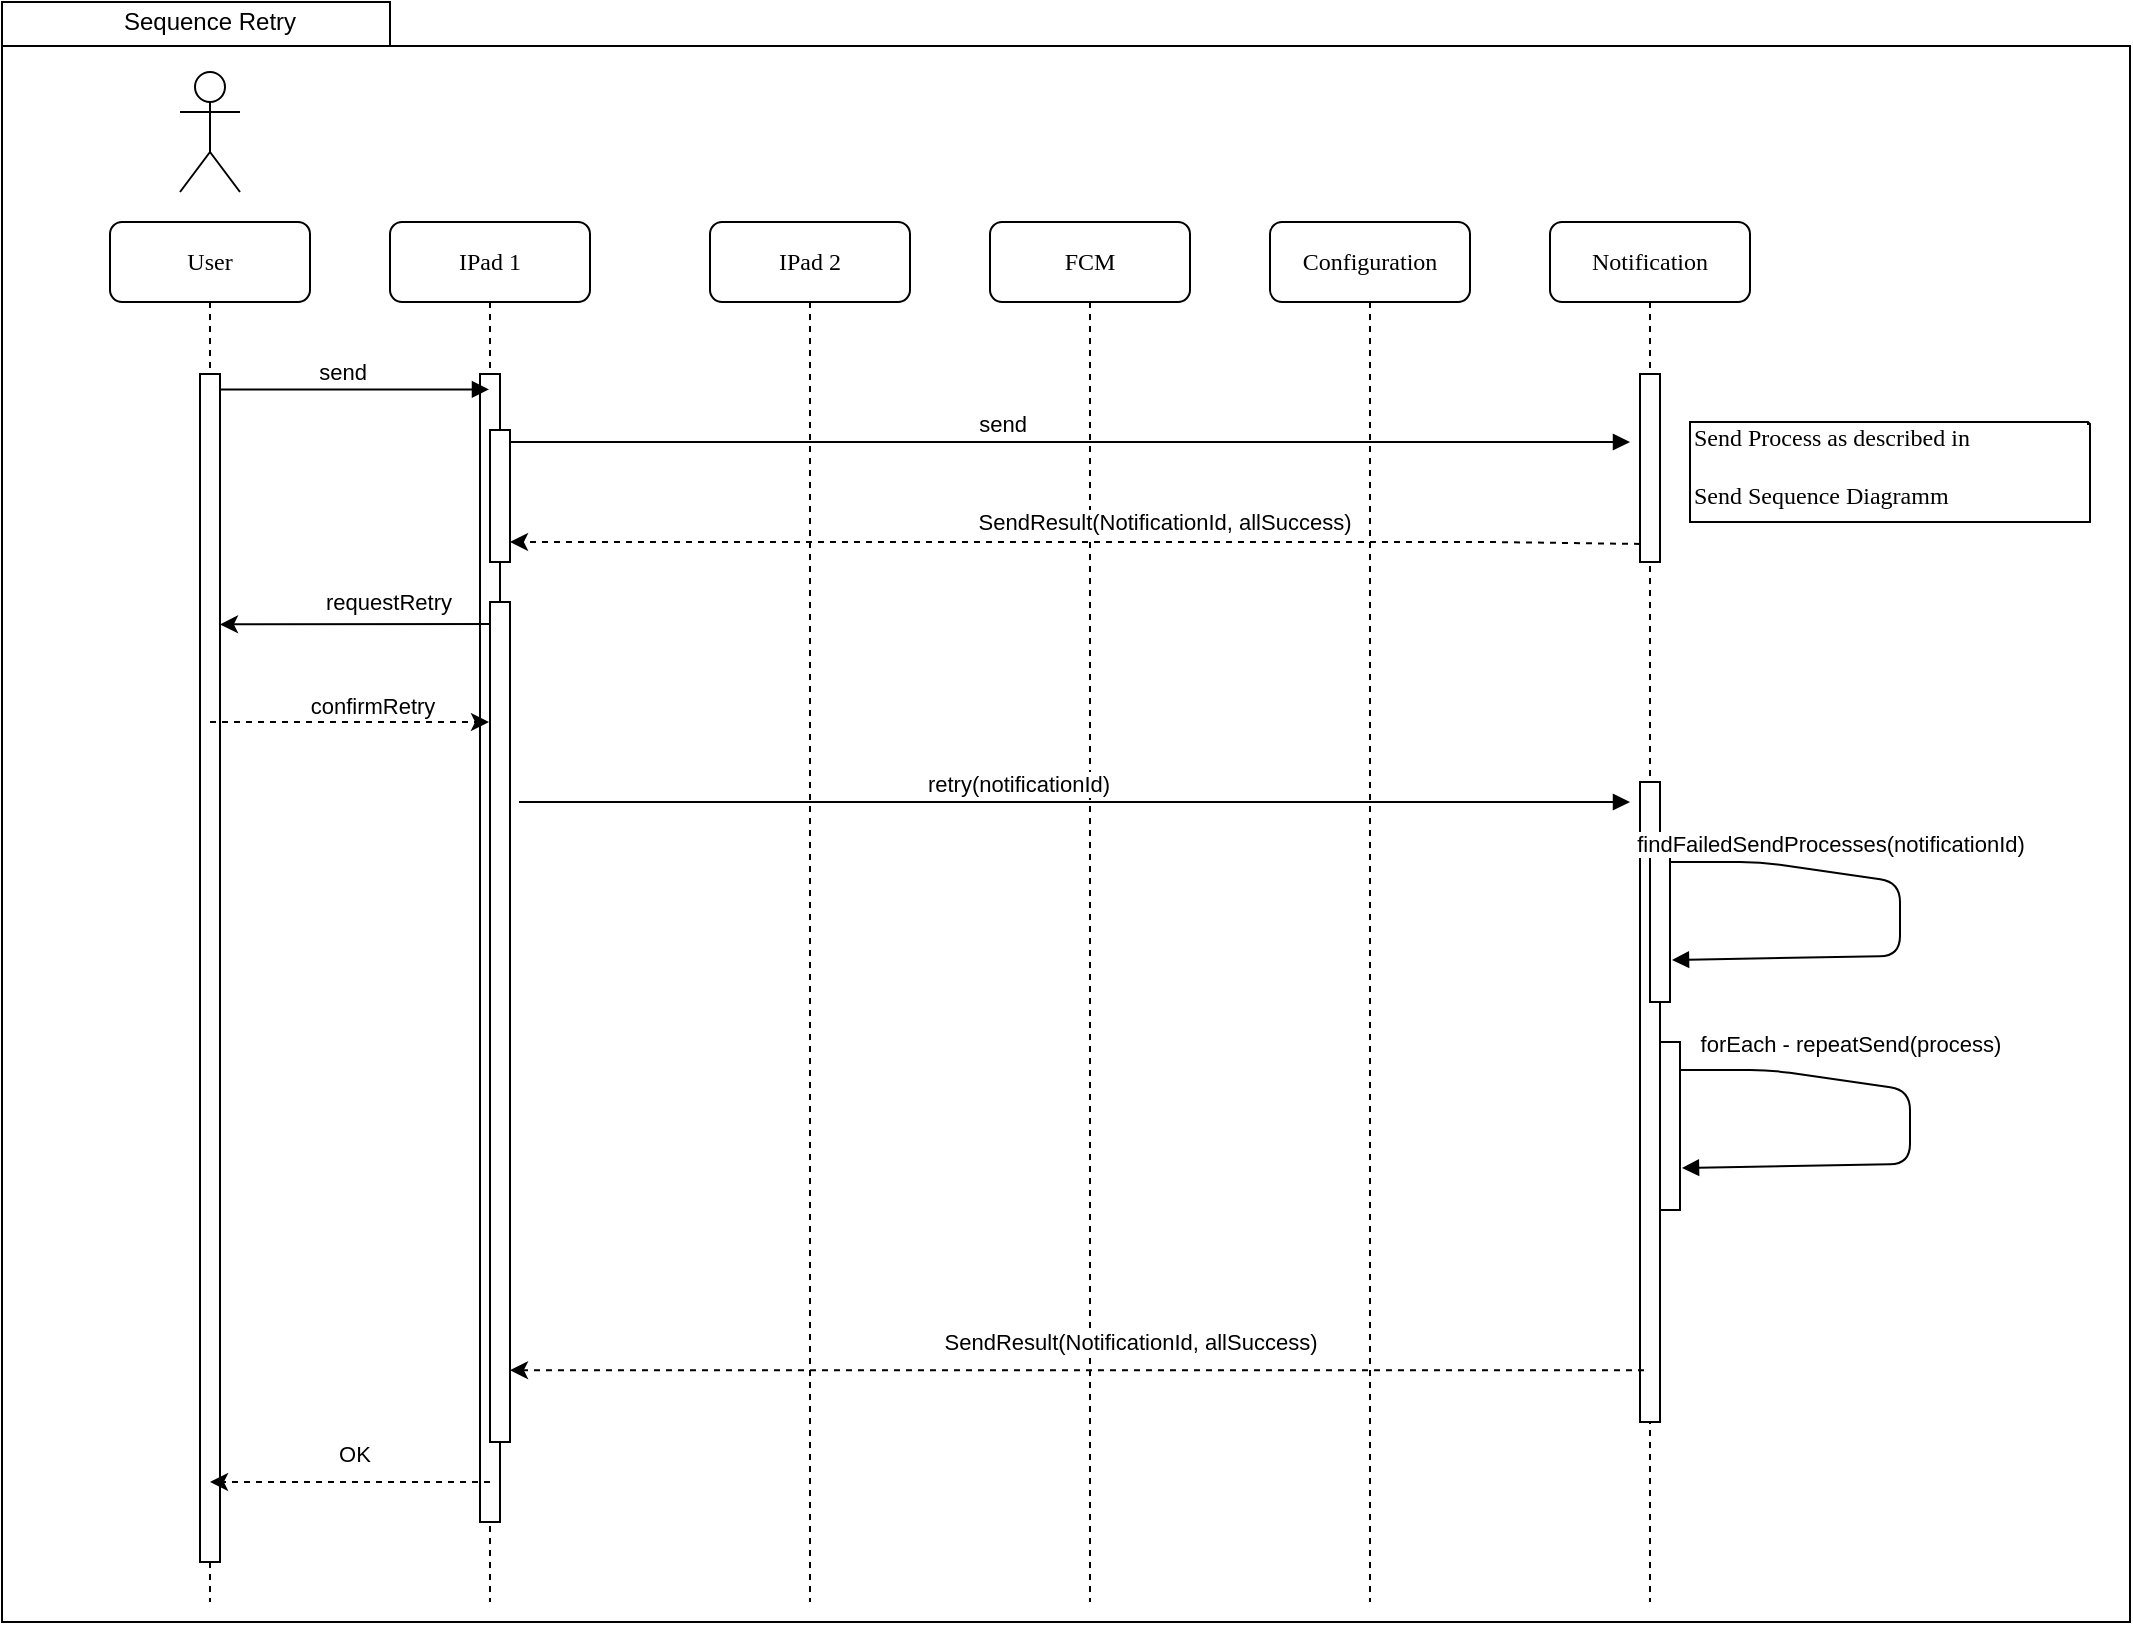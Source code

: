 <mxfile version="14.8.6" type="device"><diagram name="Page-1" id="13e1069c-82ec-6db2-03f1-153e76fe0fe0"><mxGraphModel dx="1605" dy="1703" grid="1" gridSize="10" guides="1" tooltips="1" connect="1" arrows="1" fold="1" page="1" pageScale="1" pageWidth="1100" pageHeight="850" background="none" math="0" shadow="0"><root><mxCell id="0"/><mxCell id="1" parent="0"/><mxCell id="7baba1c4bc27f4b0-2" value="IPad 1" style="shape=umlLifeline;perimeter=lifelinePerimeter;whiteSpace=wrap;html=1;container=1;collapsible=0;recursiveResize=0;outlineConnect=0;rounded=1;shadow=0;comic=0;labelBackgroundColor=none;strokeWidth=1;fontFamily=Verdana;fontSize=12;align=center;" parent="1" vertex="1"><mxGeometry x="240" y="80" width="100" height="690" as="geometry"/></mxCell><mxCell id="7baba1c4bc27f4b0-19" value="" style="html=1;points=[];perimeter=orthogonalPerimeter;rounded=0;shadow=0;comic=0;labelBackgroundColor=none;strokeWidth=1;fontFamily=Verdana;fontSize=12;align=center;" parent="7baba1c4bc27f4b0-2" vertex="1"><mxGeometry x="45" y="76" width="10" height="574" as="geometry"/></mxCell><mxCell id="7baba1c4bc27f4b0-3" value="IPad 2" style="shape=umlLifeline;perimeter=lifelinePerimeter;whiteSpace=wrap;html=1;container=1;collapsible=0;recursiveResize=0;outlineConnect=0;rounded=1;shadow=0;comic=0;labelBackgroundColor=none;strokeWidth=1;fontFamily=Verdana;fontSize=12;align=center;" parent="1" vertex="1"><mxGeometry x="400" y="80" width="100" height="690" as="geometry"/></mxCell><mxCell id="7baba1c4bc27f4b0-4" value="FCM" style="shape=umlLifeline;perimeter=lifelinePerimeter;whiteSpace=wrap;html=1;container=1;collapsible=0;recursiveResize=0;outlineConnect=0;rounded=1;shadow=0;comic=0;labelBackgroundColor=none;strokeWidth=1;fontFamily=Verdana;fontSize=12;align=center;" parent="1" vertex="1"><mxGeometry x="540" y="80" width="100" height="690" as="geometry"/></mxCell><mxCell id="7baba1c4bc27f4b0-5" value="Configuration" style="shape=umlLifeline;perimeter=lifelinePerimeter;whiteSpace=wrap;html=1;container=1;collapsible=0;recursiveResize=0;outlineConnect=0;rounded=1;shadow=0;comic=0;labelBackgroundColor=none;strokeWidth=1;fontFamily=Verdana;fontSize=12;align=center;" parent="1" vertex="1"><mxGeometry x="680" y="80" width="100" height="690" as="geometry"/></mxCell><mxCell id="7baba1c4bc27f4b0-6" value="Notification" style="shape=umlLifeline;perimeter=lifelinePerimeter;whiteSpace=wrap;html=1;container=1;collapsible=0;recursiveResize=0;outlineConnect=0;rounded=1;shadow=0;comic=0;labelBackgroundColor=none;strokeWidth=1;fontFamily=Verdana;fontSize=12;align=center;" parent="1" vertex="1"><mxGeometry x="820" y="80" width="100" height="690" as="geometry"/></mxCell><mxCell id="7baba1c4bc27f4b0-8" value="User" style="shape=umlLifeline;perimeter=lifelinePerimeter;whiteSpace=wrap;html=1;container=1;collapsible=0;recursiveResize=0;outlineConnect=0;rounded=1;shadow=0;comic=0;labelBackgroundColor=none;strokeWidth=1;fontFamily=Verdana;fontSize=12;align=center;" parent="1" vertex="1"><mxGeometry x="100" y="80" width="100" height="690" as="geometry"/></mxCell><mxCell id="9bcTBCMJfKohe4Dhu1_I-21" value="" style="html=1;points=[];perimeter=orthogonalPerimeter;rounded=0;shadow=0;comic=0;labelBackgroundColor=none;strokeWidth=1;fontFamily=Verdana;fontSize=12;align=center;" parent="7baba1c4bc27f4b0-8" vertex="1"><mxGeometry x="45" y="76" width="10" height="594" as="geometry"/></mxCell><mxCell id="7baba1c4bc27f4b0-40" value="Send Process as described in&lt;br&gt;&lt;br&gt;Send Sequence Diagramm" style="shape=note;whiteSpace=wrap;html=1;size=1;verticalAlign=top;align=left;spacingTop=-6;rounded=0;shadow=0;comic=0;labelBackgroundColor=none;strokeWidth=1;fontFamily=Verdana;fontSize=12" parent="1" vertex="1"><mxGeometry x="890" y="180" width="200" height="50" as="geometry"/></mxCell><mxCell id="zDs0RLyhE4NNwDuETuvq-5" value="" style="html=1;points=[];perimeter=orthogonalPerimeter;rounded=0;shadow=0;comic=0;labelBackgroundColor=none;strokeWidth=1;fontFamily=Verdana;fontSize=12;align=center;" parent="1" vertex="1"><mxGeometry x="865" y="156" width="10" height="94" as="geometry"/></mxCell><mxCell id="9bcTBCMJfKohe4Dhu1_I-10" value="" style="endArrow=classic;html=1;dashed=1;exitX=0;exitY=0.904;exitDx=0;exitDy=0;exitPerimeter=0;" parent="1" source="zDs0RLyhE4NNwDuETuvq-5" edge="1"><mxGeometry width="50" height="50" relative="1" as="geometry"><mxPoint x="850" y="240" as="sourcePoint"/><mxPoint x="300" y="240" as="targetPoint"/><Array as="points"><mxPoint x="790.25" y="240"/></Array></mxGeometry></mxCell><mxCell id="9bcTBCMJfKohe4Dhu1_I-11" value="SendResult(NotificationId, allSuccess)" style="edgeLabel;html=1;align=center;verticalAlign=middle;resizable=0;points=[];" parent="9bcTBCMJfKohe4Dhu1_I-10" vertex="1" connectable="0"><mxGeometry x="-0.155" relative="1" as="geometry"><mxPoint y="-10" as="offset"/></mxGeometry></mxCell><mxCell id="9bcTBCMJfKohe4Dhu1_I-18" value="" style="shape=umlActor;verticalLabelPosition=bottom;verticalAlign=top;html=1;outlineConnect=0;" parent="1" vertex="1"><mxGeometry x="135" y="5" width="30" height="60" as="geometry"/></mxCell><mxCell id="zDs0RLyhE4NNwDuETuvq-6" value="send" style="html=1;verticalAlign=bottom;endArrow=block;exitX=1;exitY=0.013;exitDx=0;exitDy=0;exitPerimeter=0;" parent="1" source="9bcTBCMJfKohe4Dhu1_I-21" target="7baba1c4bc27f4b0-2" edge="1"><mxGeometry x="-0.103" width="80" relative="1" as="geometry"><mxPoint x="290" y="166" as="sourcePoint"/><mxPoint x="860" y="166" as="targetPoint"/><mxPoint as="offset"/></mxGeometry></mxCell><mxCell id="9bcTBCMJfKohe4Dhu1_I-22" value="send" style="html=1;verticalAlign=bottom;endArrow=block;" parent="1" source="7baba1c4bc27f4b0-2" edge="1"><mxGeometry x="-0.103" width="80" relative="1" as="geometry"><mxPoint x="290" y="190.002" as="sourcePoint"/><mxPoint x="860" y="190" as="targetPoint"/><mxPoint as="offset"/></mxGeometry></mxCell><mxCell id="9bcTBCMJfKohe4Dhu1_I-27" value="" style="endArrow=classic;html=1;" parent="1" edge="1"><mxGeometry width="50" height="50" relative="1" as="geometry"><mxPoint x="300" y="281" as="sourcePoint"/><mxPoint x="155" y="281.19" as="targetPoint"/></mxGeometry></mxCell><mxCell id="9bcTBCMJfKohe4Dhu1_I-28" value="requestRetry" style="edgeLabel;html=1;align=center;verticalAlign=middle;resizable=0;points=[];" parent="9bcTBCMJfKohe4Dhu1_I-27" vertex="1" connectable="0"><mxGeometry x="-0.191" y="-2" relative="1" as="geometry"><mxPoint x="-3" y="-9" as="offset"/></mxGeometry></mxCell><mxCell id="9bcTBCMJfKohe4Dhu1_I-29" value="" style="endArrow=classic;html=1;dashed=1;" parent="1" target="7baba1c4bc27f4b0-2" edge="1"><mxGeometry width="50" height="50" relative="1" as="geometry"><mxPoint x="150" y="330" as="sourcePoint"/><mxPoint x="200" y="280" as="targetPoint"/></mxGeometry></mxCell><mxCell id="9bcTBCMJfKohe4Dhu1_I-30" value="confirmRetry" style="edgeLabel;html=1;align=center;verticalAlign=middle;resizable=0;points=[];" parent="9bcTBCMJfKohe4Dhu1_I-29" vertex="1" connectable="0"><mxGeometry x="0.247" y="3" relative="1" as="geometry"><mxPoint x="-6" y="-5" as="offset"/></mxGeometry></mxCell><mxCell id="9bcTBCMJfKohe4Dhu1_I-31" value="" style="html=1;points=[];perimeter=orthogonalPerimeter;rounded=0;shadow=0;comic=0;labelBackgroundColor=none;strokeWidth=1;fontFamily=Verdana;fontSize=12;align=center;" parent="1" vertex="1"><mxGeometry x="290" y="184" width="10" height="66" as="geometry"/></mxCell><mxCell id="9bcTBCMJfKohe4Dhu1_I-32" value="" style="html=1;points=[];perimeter=orthogonalPerimeter;rounded=0;shadow=0;comic=0;labelBackgroundColor=none;strokeWidth=1;fontFamily=Verdana;fontSize=12;align=center;" parent="1" vertex="1"><mxGeometry x="290" y="270" width="10" height="420" as="geometry"/></mxCell><mxCell id="9bcTBCMJfKohe4Dhu1_I-33" value="retry(notificationId)" style="html=1;verticalAlign=bottom;endArrow=block;" parent="1" edge="1"><mxGeometry x="-0.103" width="80" relative="1" as="geometry"><mxPoint x="304.5" y="370" as="sourcePoint"/><mxPoint x="860" y="370" as="targetPoint"/><mxPoint as="offset"/></mxGeometry></mxCell><mxCell id="9bcTBCMJfKohe4Dhu1_I-34" value="" style="html=1;points=[];perimeter=orthogonalPerimeter;rounded=0;shadow=0;comic=0;labelBackgroundColor=none;strokeWidth=1;fontFamily=Verdana;fontSize=12;align=center;" parent="1" vertex="1"><mxGeometry x="865" y="360" width="10" height="320" as="geometry"/></mxCell><mxCell id="9bcTBCMJfKohe4Dhu1_I-35" value="" style="html=1;points=[];perimeter=orthogonalPerimeter;rounded=0;shadow=0;comic=0;labelBackgroundColor=none;strokeWidth=1;fontFamily=Verdana;fontSize=12;align=center;" parent="1" vertex="1"><mxGeometry x="870" y="386" width="10" height="84" as="geometry"/></mxCell><mxCell id="9bcTBCMJfKohe4Dhu1_I-36" value="findFailedSendProcesses(notificationId)" style="html=1;verticalAlign=bottom;endArrow=block;entryX=1.1;entryY=0.67;entryDx=0;entryDy=0;entryPerimeter=0;" parent="1" edge="1"><mxGeometry x="-0.403" y="5" width="80" relative="1" as="geometry"><mxPoint x="880" y="400" as="sourcePoint"/><mxPoint x="881" y="448.98" as="targetPoint"/><mxPoint as="offset"/><Array as="points"><mxPoint x="925" y="400"/><mxPoint x="995" y="410"/><mxPoint x="995" y="447"/></Array></mxGeometry></mxCell><mxCell id="9bcTBCMJfKohe4Dhu1_I-37" value="" style="html=1;points=[];perimeter=orthogonalPerimeter;rounded=0;shadow=0;comic=0;labelBackgroundColor=none;strokeWidth=1;fontFamily=Verdana;fontSize=12;align=center;" parent="1" vertex="1"><mxGeometry x="875" y="490" width="10" height="84" as="geometry"/></mxCell><mxCell id="9bcTBCMJfKohe4Dhu1_I-38" value="forEach - repeatSend(process)" style="html=1;verticalAlign=bottom;endArrow=block;entryX=1.1;entryY=0.67;entryDx=0;entryDy=0;entryPerimeter=0;" parent="1" edge="1"><mxGeometry x="-0.37" y="10" width="80" relative="1" as="geometry"><mxPoint x="885" y="504" as="sourcePoint"/><mxPoint x="886" y="552.98" as="targetPoint"/><mxPoint as="offset"/><Array as="points"><mxPoint x="930" y="504"/><mxPoint x="1000" y="514"/><mxPoint x="1000" y="551"/></Array></mxGeometry></mxCell><mxCell id="9bcTBCMJfKohe4Dhu1_I-39" value="" style="endArrow=classic;html=1;dashed=1;exitX=0.2;exitY=0.919;exitDx=0;exitDy=0;exitPerimeter=0;" parent="1" source="9bcTBCMJfKohe4Dhu1_I-34" target="9bcTBCMJfKohe4Dhu1_I-32" edge="1"><mxGeometry width="50" height="50" relative="1" as="geometry"><mxPoint x="640" y="470" as="sourcePoint"/><mxPoint x="690" y="420" as="targetPoint"/></mxGeometry></mxCell><mxCell id="9bcTBCMJfKohe4Dhu1_I-40" value="SendResult(NotificationId, allSuccess)" style="edgeLabel;html=1;align=center;verticalAlign=middle;resizable=0;points=[];" parent="9bcTBCMJfKohe4Dhu1_I-39" vertex="1" connectable="0"><mxGeometry x="-0.115" y="1" relative="1" as="geometry"><mxPoint x="-6" y="-15" as="offset"/></mxGeometry></mxCell><mxCell id="9bcTBCMJfKohe4Dhu1_I-41" value="" style="endArrow=classic;html=1;dashed=1;" parent="1" edge="1"><mxGeometry width="50" height="50" relative="1" as="geometry"><mxPoint x="290" y="710" as="sourcePoint"/><mxPoint x="150" y="710.0" as="targetPoint"/></mxGeometry></mxCell><mxCell id="9bcTBCMJfKohe4Dhu1_I-42" value="OK" style="edgeLabel;html=1;align=center;verticalAlign=middle;resizable=0;points=[];" parent="9bcTBCMJfKohe4Dhu1_I-41" vertex="1" connectable="0"><mxGeometry x="-0.115" y="1" relative="1" as="geometry"><mxPoint x="-6" y="-15" as="offset"/></mxGeometry></mxCell><mxCell id="ey2TGT0NsNcT5iwopQjY-1" value="" style="shape=folder;fontStyle=1;spacingTop=10;tabWidth=194;tabHeight=22;tabPosition=left;html=1;rounded=0;shadow=0;comic=0;labelBackgroundColor=none;strokeWidth=1;fillColor=none;fontFamily=Verdana;fontSize=10;align=center;" vertex="1" parent="1"><mxGeometry x="46" y="-30" width="1064" height="810" as="geometry"/></mxCell><mxCell id="ey2TGT0NsNcT5iwopQjY-2" value="Sequence Retry" style="text;html=1;strokeColor=none;fillColor=none;align=center;verticalAlign=middle;whiteSpace=wrap;rounded=0;" vertex="1" parent="1"><mxGeometry x="60" y="-30" width="180" height="20" as="geometry"/></mxCell></root></mxGraphModel></diagram></mxfile>
